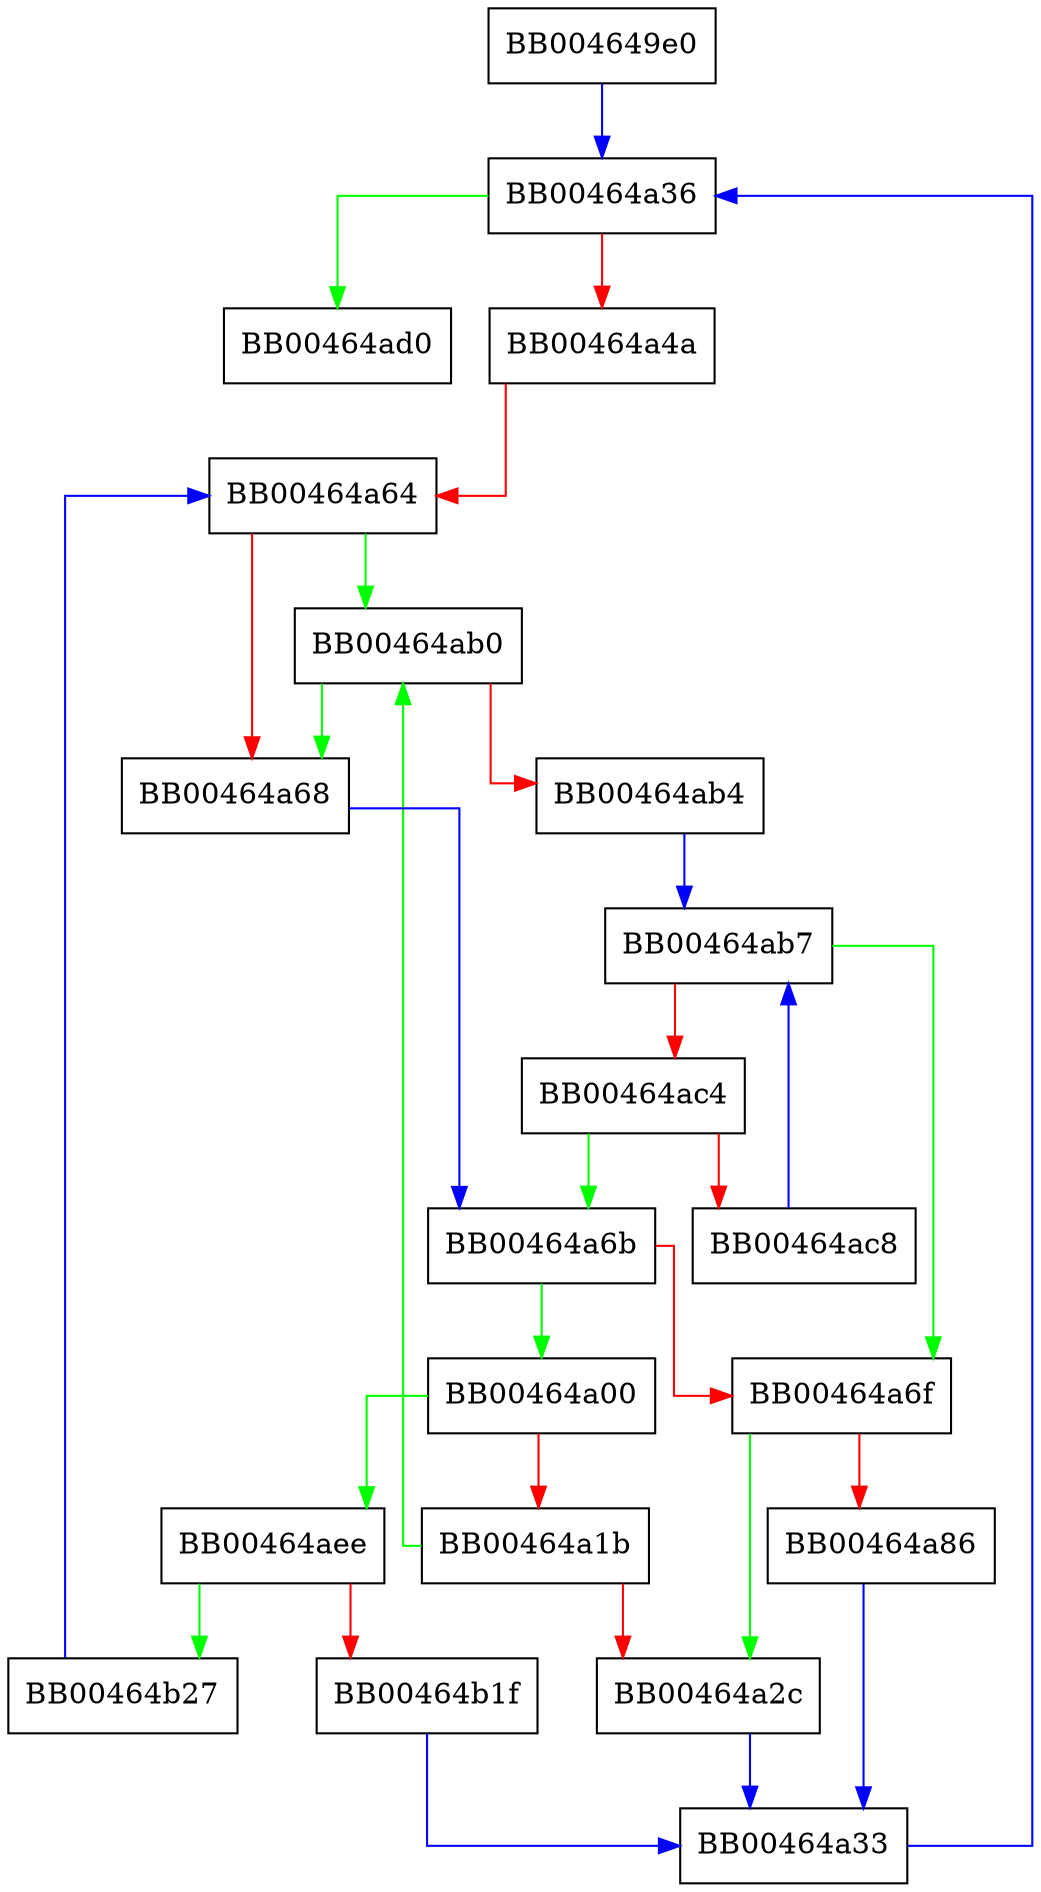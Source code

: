 digraph app_RAND_load {
  node [shape="box"];
  graph [splines=ortho];
  BB004649e0 -> BB00464a36 [color="blue"];
  BB00464a00 -> BB00464aee [color="green"];
  BB00464a00 -> BB00464a1b [color="red"];
  BB00464a1b -> BB00464ab0 [color="green"];
  BB00464a1b -> BB00464a2c [color="red"];
  BB00464a2c -> BB00464a33 [color="blue"];
  BB00464a33 -> BB00464a36 [color="blue"];
  BB00464a36 -> BB00464ad0 [color="green"];
  BB00464a36 -> BB00464a4a [color="red"];
  BB00464a4a -> BB00464a64 [color="red"];
  BB00464a64 -> BB00464ab0 [color="green"];
  BB00464a64 -> BB00464a68 [color="red"];
  BB00464a68 -> BB00464a6b [color="blue"];
  BB00464a6b -> BB00464a00 [color="green"];
  BB00464a6b -> BB00464a6f [color="red"];
  BB00464a6f -> BB00464a2c [color="green"];
  BB00464a6f -> BB00464a86 [color="red"];
  BB00464a86 -> BB00464a33 [color="blue"];
  BB00464ab0 -> BB00464a68 [color="green"];
  BB00464ab0 -> BB00464ab4 [color="red"];
  BB00464ab4 -> BB00464ab7 [color="blue"];
  BB00464ab7 -> BB00464a6f [color="green"];
  BB00464ab7 -> BB00464ac4 [color="red"];
  BB00464ac4 -> BB00464a6b [color="green"];
  BB00464ac4 -> BB00464ac8 [color="red"];
  BB00464ac8 -> BB00464ab7 [color="blue"];
  BB00464aee -> BB00464b27 [color="green"];
  BB00464aee -> BB00464b1f [color="red"];
  BB00464b1f -> BB00464a33 [color="blue"];
  BB00464b27 -> BB00464a64 [color="blue"];
}